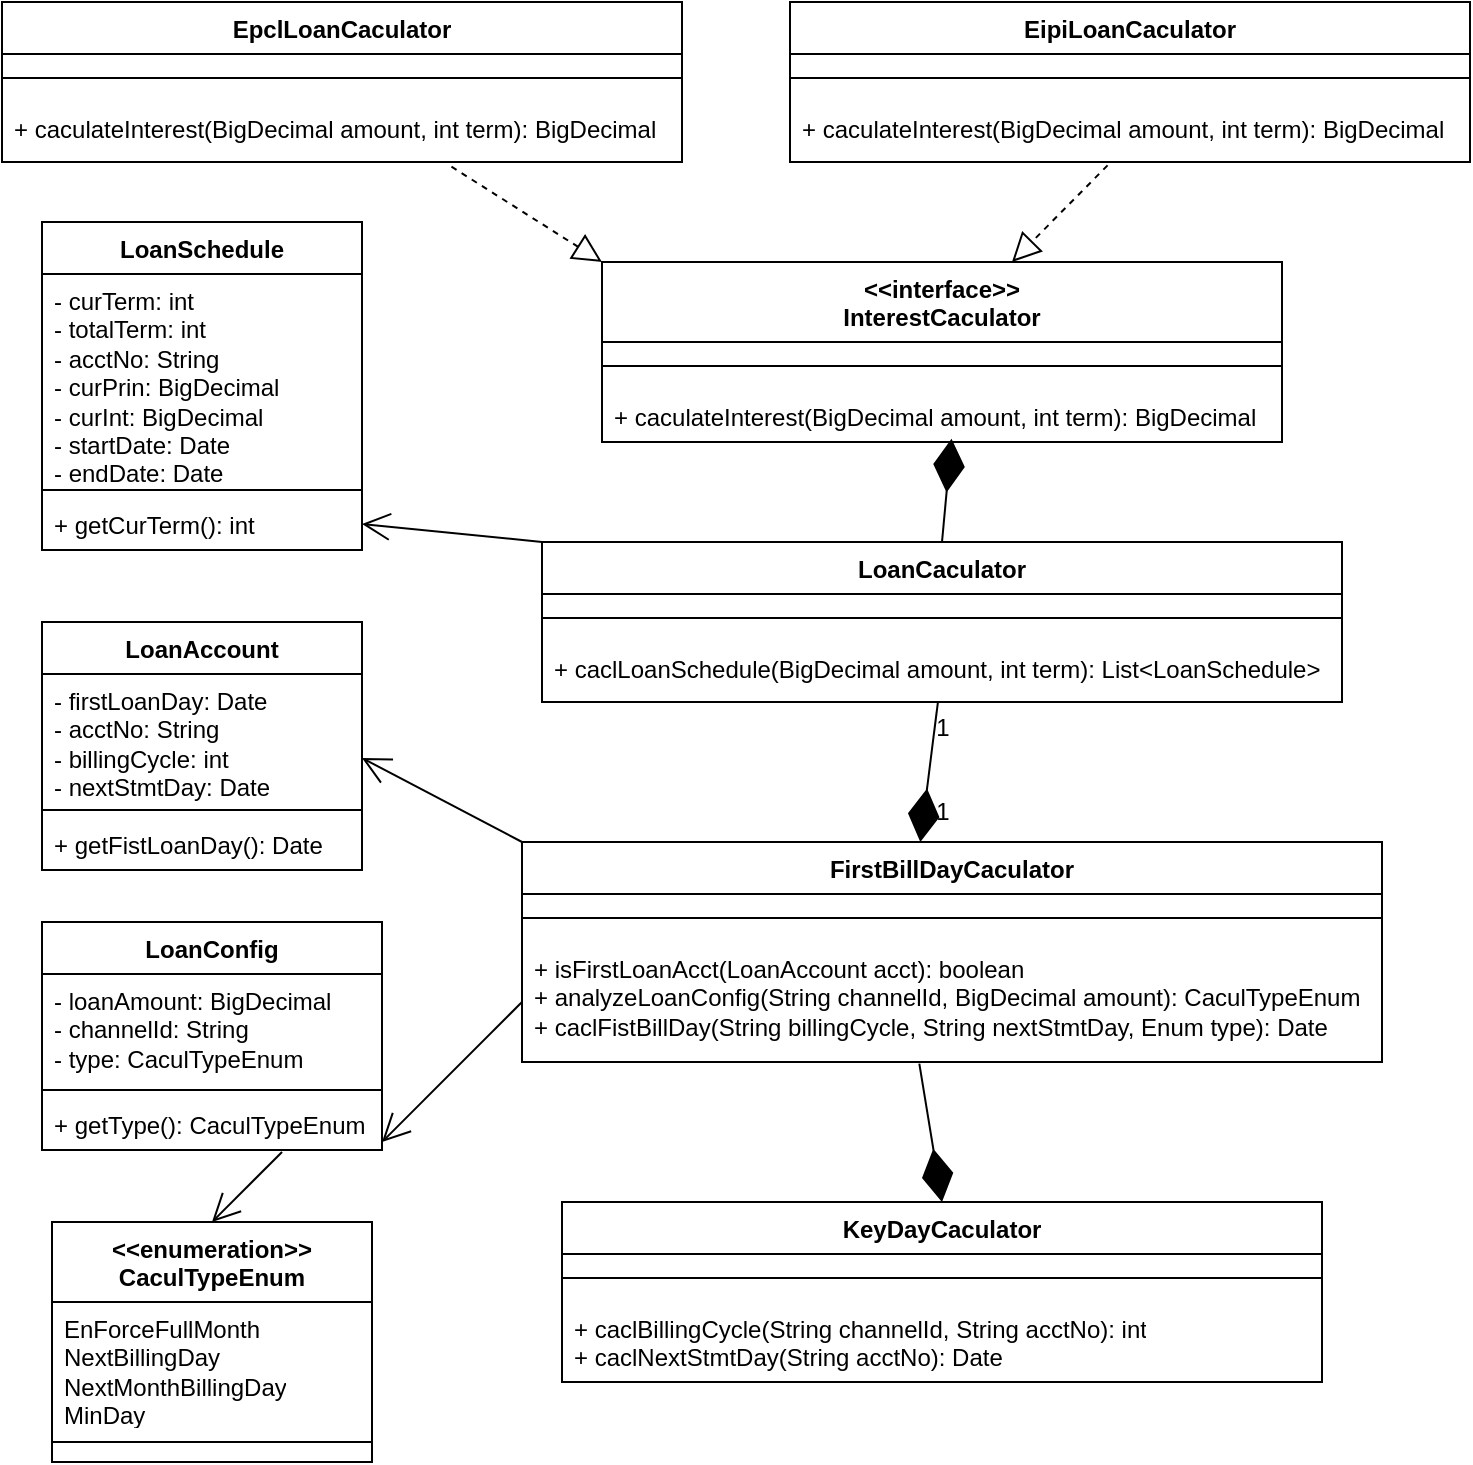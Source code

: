 <mxfile version="21.6.5" type="github">
  <diagram name="第 1 页" id="soLcNJ_fGtEE-Y68aGSs">
    <mxGraphModel dx="1166" dy="775" grid="1" gridSize="10" guides="1" tooltips="1" connect="1" arrows="1" fold="1" page="1" pageScale="1" pageWidth="827" pageHeight="1169" math="0" shadow="0">
      <root>
        <mxCell id="0" />
        <mxCell id="1" parent="0" />
        <mxCell id="ZiqQ36OBosInyVJzoxoW-1" value="LoanCaculator" style="swimlane;fontStyle=1;align=center;verticalAlign=top;childLayout=stackLayout;horizontal=1;startSize=26;horizontalStack=0;resizeParent=1;resizeParentMax=0;resizeLast=0;collapsible=1;marginBottom=0;whiteSpace=wrap;html=1;" vertex="1" parent="1">
          <mxGeometry x="290" y="410" width="400" height="80" as="geometry" />
        </mxCell>
        <mxCell id="ZiqQ36OBosInyVJzoxoW-3" value="" style="line;strokeWidth=1;fillColor=none;align=left;verticalAlign=middle;spacingTop=-1;spacingLeft=3;spacingRight=3;rotatable=0;labelPosition=right;points=[];portConstraint=eastwest;strokeColor=inherit;" vertex="1" parent="ZiqQ36OBosInyVJzoxoW-1">
          <mxGeometry y="26" width="400" height="24" as="geometry" />
        </mxCell>
        <mxCell id="ZiqQ36OBosInyVJzoxoW-4" value="+ caclLoanSchedule(BigDecimal amount, int term): List&amp;lt;LoanSchedule&amp;gt;" style="text;strokeColor=none;fillColor=none;align=left;verticalAlign=top;spacingLeft=4;spacingRight=4;overflow=hidden;rotatable=0;points=[[0,0.5],[1,0.5]];portConstraint=eastwest;whiteSpace=wrap;html=1;" vertex="1" parent="ZiqQ36OBosInyVJzoxoW-1">
          <mxGeometry y="50" width="400" height="30" as="geometry" />
        </mxCell>
        <mxCell id="ZiqQ36OBosInyVJzoxoW-13" value="LoanSchedule" style="swimlane;fontStyle=1;align=center;verticalAlign=top;childLayout=stackLayout;horizontal=1;startSize=26;horizontalStack=0;resizeParent=1;resizeParentMax=0;resizeLast=0;collapsible=1;marginBottom=0;whiteSpace=wrap;html=1;" vertex="1" parent="1">
          <mxGeometry x="40" y="250" width="160" height="164" as="geometry" />
        </mxCell>
        <mxCell id="ZiqQ36OBosInyVJzoxoW-14" value="- curTerm: int&lt;br&gt;- totalTerm: int&lt;br&gt;- acctNo: String&lt;br&gt;- curPrin: BigDecimal&lt;br&gt;- curInt: BigDecimal&lt;br&gt;- startDate: Date&lt;br&gt;- endDate: Date" style="text;strokeColor=none;fillColor=none;align=left;verticalAlign=top;spacingLeft=4;spacingRight=4;overflow=hidden;rotatable=0;points=[[0,0.5],[1,0.5]];portConstraint=eastwest;whiteSpace=wrap;html=1;" vertex="1" parent="ZiqQ36OBosInyVJzoxoW-13">
          <mxGeometry y="26" width="160" height="104" as="geometry" />
        </mxCell>
        <mxCell id="ZiqQ36OBosInyVJzoxoW-15" value="" style="line;strokeWidth=1;fillColor=none;align=left;verticalAlign=middle;spacingTop=-1;spacingLeft=3;spacingRight=3;rotatable=0;labelPosition=right;points=[];portConstraint=eastwest;strokeColor=inherit;" vertex="1" parent="ZiqQ36OBosInyVJzoxoW-13">
          <mxGeometry y="130" width="160" height="8" as="geometry" />
        </mxCell>
        <mxCell id="ZiqQ36OBosInyVJzoxoW-16" value="+ getCurTerm(): int&amp;nbsp;" style="text;strokeColor=none;fillColor=none;align=left;verticalAlign=top;spacingLeft=4;spacingRight=4;overflow=hidden;rotatable=0;points=[[0,0.5],[1,0.5]];portConstraint=eastwest;whiteSpace=wrap;html=1;" vertex="1" parent="ZiqQ36OBosInyVJzoxoW-13">
          <mxGeometry y="138" width="160" height="26" as="geometry" />
        </mxCell>
        <mxCell id="ZiqQ36OBosInyVJzoxoW-18" value="" style="endArrow=open;endFill=1;endSize=12;html=1;rounded=0;exitX=0;exitY=0;exitDx=0;exitDy=0;entryX=1;entryY=0.5;entryDx=0;entryDy=0;" edge="1" parent="1" source="ZiqQ36OBosInyVJzoxoW-1" target="ZiqQ36OBosInyVJzoxoW-16">
          <mxGeometry width="160" relative="1" as="geometry">
            <mxPoint x="386" y="559" as="sourcePoint" />
            <mxPoint x="421" y="600" as="targetPoint" />
          </mxGeometry>
        </mxCell>
        <mxCell id="ZiqQ36OBosInyVJzoxoW-22" value="" style="endArrow=diamondThin;endFill=1;endSize=24;html=1;rounded=0;exitX=0.495;exitY=0.989;exitDx=0;exitDy=0;exitPerimeter=0;" edge="1" parent="1" source="ZiqQ36OBosInyVJzoxoW-4">
          <mxGeometry width="160" relative="1" as="geometry">
            <mxPoint x="594" y="620" as="sourcePoint" />
            <mxPoint x="479.166" y="560" as="targetPoint" />
          </mxGeometry>
        </mxCell>
        <mxCell id="ZiqQ36OBosInyVJzoxoW-23" value="1" style="text;html=1;align=center;verticalAlign=middle;resizable=0;points=[];autosize=1;strokeColor=none;fillColor=none;" vertex="1" parent="1">
          <mxGeometry x="475" y="488" width="30" height="30" as="geometry" />
        </mxCell>
        <mxCell id="ZiqQ36OBosInyVJzoxoW-24" value="1" style="text;html=1;align=center;verticalAlign=middle;resizable=0;points=[];autosize=1;strokeColor=none;fillColor=none;" vertex="1" parent="1">
          <mxGeometry x="475" y="530" width="30" height="30" as="geometry" />
        </mxCell>
        <mxCell id="ZiqQ36OBosInyVJzoxoW-25" value="KeyDayCaculator" style="swimlane;fontStyle=1;align=center;verticalAlign=top;childLayout=stackLayout;horizontal=1;startSize=26;horizontalStack=0;resizeParent=1;resizeParentMax=0;resizeLast=0;collapsible=1;marginBottom=0;whiteSpace=wrap;html=1;" vertex="1" parent="1">
          <mxGeometry x="300" y="740" width="380" height="90" as="geometry" />
        </mxCell>
        <mxCell id="ZiqQ36OBosInyVJzoxoW-26" value="" style="line;strokeWidth=1;fillColor=none;align=left;verticalAlign=middle;spacingTop=-1;spacingLeft=3;spacingRight=3;rotatable=0;labelPosition=right;points=[];portConstraint=eastwest;strokeColor=inherit;" vertex="1" parent="ZiqQ36OBosInyVJzoxoW-25">
          <mxGeometry y="26" width="380" height="24" as="geometry" />
        </mxCell>
        <mxCell id="ZiqQ36OBosInyVJzoxoW-27" value="+ caclBillingCycle(String channelId, String acctNo): int&lt;br&gt;+ caclNextStmtDay(String acctNo): Date" style="text;strokeColor=none;fillColor=none;align=left;verticalAlign=top;spacingLeft=4;spacingRight=4;overflow=hidden;rotatable=0;points=[[0,0.5],[1,0.5]];portConstraint=eastwest;whiteSpace=wrap;html=1;" vertex="1" parent="ZiqQ36OBosInyVJzoxoW-25">
          <mxGeometry y="50" width="380" height="40" as="geometry" />
        </mxCell>
        <mxCell id="ZiqQ36OBosInyVJzoxoW-28" value="FirstBillDayCaculator" style="swimlane;fontStyle=1;align=center;verticalAlign=top;childLayout=stackLayout;horizontal=1;startSize=26;horizontalStack=0;resizeParent=1;resizeParentMax=0;resizeLast=0;collapsible=1;marginBottom=0;whiteSpace=wrap;html=1;" vertex="1" parent="1">
          <mxGeometry x="280" y="560" width="430" height="110" as="geometry" />
        </mxCell>
        <mxCell id="ZiqQ36OBosInyVJzoxoW-29" value="" style="line;strokeWidth=1;fillColor=none;align=left;verticalAlign=middle;spacingTop=-1;spacingLeft=3;spacingRight=3;rotatable=0;labelPosition=right;points=[];portConstraint=eastwest;strokeColor=inherit;" vertex="1" parent="ZiqQ36OBosInyVJzoxoW-28">
          <mxGeometry y="26" width="430" height="24" as="geometry" />
        </mxCell>
        <mxCell id="ZiqQ36OBosInyVJzoxoW-30" value="+ isFirstLoanAcct(LoanAccount acct): boolean&lt;br&gt;+ analyzeLoanConfig(String channelId, BigDecimal amount): CaculTypeEnum&lt;br&gt;+ caclFistBillDay(String billingCycle, String nextStmtDay, Enum type): Date" style="text;strokeColor=none;fillColor=none;align=left;verticalAlign=top;spacingLeft=4;spacingRight=4;overflow=hidden;rotatable=0;points=[[0,0.5],[1,0.5]];portConstraint=eastwest;whiteSpace=wrap;html=1;" vertex="1" parent="ZiqQ36OBosInyVJzoxoW-28">
          <mxGeometry y="50" width="430" height="60" as="geometry" />
        </mxCell>
        <mxCell id="ZiqQ36OBosInyVJzoxoW-31" value="LoanConfig" style="swimlane;fontStyle=1;align=center;verticalAlign=top;childLayout=stackLayout;horizontal=1;startSize=26;horizontalStack=0;resizeParent=1;resizeParentMax=0;resizeLast=0;collapsible=1;marginBottom=0;whiteSpace=wrap;html=1;" vertex="1" parent="1">
          <mxGeometry x="40" y="600" width="170" height="114" as="geometry" />
        </mxCell>
        <mxCell id="ZiqQ36OBosInyVJzoxoW-32" value="- loanAmount: BigDecimal&lt;br&gt;- channelId: String&lt;br&gt;- type: CaculTypeEnum" style="text;strokeColor=none;fillColor=none;align=left;verticalAlign=top;spacingLeft=4;spacingRight=4;overflow=hidden;rotatable=0;points=[[0,0.5],[1,0.5]];portConstraint=eastwest;whiteSpace=wrap;html=1;" vertex="1" parent="ZiqQ36OBosInyVJzoxoW-31">
          <mxGeometry y="26" width="170" height="54" as="geometry" />
        </mxCell>
        <mxCell id="ZiqQ36OBosInyVJzoxoW-33" value="" style="line;strokeWidth=1;fillColor=none;align=left;verticalAlign=middle;spacingTop=-1;spacingLeft=3;spacingRight=3;rotatable=0;labelPosition=right;points=[];portConstraint=eastwest;strokeColor=inherit;" vertex="1" parent="ZiqQ36OBosInyVJzoxoW-31">
          <mxGeometry y="80" width="170" height="8" as="geometry" />
        </mxCell>
        <mxCell id="ZiqQ36OBosInyVJzoxoW-34" value="+ getType(): CaculTypeEnum" style="text;strokeColor=none;fillColor=none;align=left;verticalAlign=top;spacingLeft=4;spacingRight=4;overflow=hidden;rotatable=0;points=[[0,0.5],[1,0.5]];portConstraint=eastwest;whiteSpace=wrap;html=1;" vertex="1" parent="ZiqQ36OBosInyVJzoxoW-31">
          <mxGeometry y="88" width="170" height="26" as="geometry" />
        </mxCell>
        <mxCell id="ZiqQ36OBosInyVJzoxoW-35" value="LoanAccount" style="swimlane;fontStyle=1;align=center;verticalAlign=top;childLayout=stackLayout;horizontal=1;startSize=26;horizontalStack=0;resizeParent=1;resizeParentMax=0;resizeLast=0;collapsible=1;marginBottom=0;whiteSpace=wrap;html=1;" vertex="1" parent="1">
          <mxGeometry x="40" y="450" width="160" height="124" as="geometry" />
        </mxCell>
        <mxCell id="ZiqQ36OBosInyVJzoxoW-36" value="- firstLoanDay: Date&lt;br&gt;- acctNo: String&lt;br&gt;- billingCycle: int&lt;br&gt;- nextStmtDay: Date" style="text;strokeColor=none;fillColor=none;align=left;verticalAlign=top;spacingLeft=4;spacingRight=4;overflow=hidden;rotatable=0;points=[[0,0.5],[1,0.5]];portConstraint=eastwest;whiteSpace=wrap;html=1;" vertex="1" parent="ZiqQ36OBosInyVJzoxoW-35">
          <mxGeometry y="26" width="160" height="64" as="geometry" />
        </mxCell>
        <mxCell id="ZiqQ36OBosInyVJzoxoW-37" value="" style="line;strokeWidth=1;fillColor=none;align=left;verticalAlign=middle;spacingTop=-1;spacingLeft=3;spacingRight=3;rotatable=0;labelPosition=right;points=[];portConstraint=eastwest;strokeColor=inherit;" vertex="1" parent="ZiqQ36OBosInyVJzoxoW-35">
          <mxGeometry y="90" width="160" height="8" as="geometry" />
        </mxCell>
        <mxCell id="ZiqQ36OBosInyVJzoxoW-38" value="+ getFistLoanDay(): Date" style="text;strokeColor=none;fillColor=none;align=left;verticalAlign=top;spacingLeft=4;spacingRight=4;overflow=hidden;rotatable=0;points=[[0,0.5],[1,0.5]];portConstraint=eastwest;whiteSpace=wrap;html=1;" vertex="1" parent="ZiqQ36OBosInyVJzoxoW-35">
          <mxGeometry y="98" width="160" height="26" as="geometry" />
        </mxCell>
        <mxCell id="ZiqQ36OBosInyVJzoxoW-39" value="&lt;b style=&quot;border-color: var(--border-color);&quot;&gt;&amp;lt;&amp;lt;enumeration&amp;gt;&amp;gt;&lt;br style=&quot;border-color: var(--border-color);&quot;&gt;CaculTypeEnum&lt;br&gt;&lt;/b&gt;" style="swimlane;fontStyle=1;align=center;verticalAlign=top;childLayout=stackLayout;horizontal=1;startSize=40;horizontalStack=0;resizeParent=1;resizeParentMax=0;resizeLast=0;collapsible=1;marginBottom=0;whiteSpace=wrap;html=1;" vertex="1" parent="1">
          <mxGeometry x="45" y="750" width="160" height="120" as="geometry" />
        </mxCell>
        <mxCell id="ZiqQ36OBosInyVJzoxoW-40" value="EnForceFullMonth&lt;br&gt;NextBillingDay&lt;br&gt;NextMonthBillingDay&lt;br&gt;MinDay" style="text;strokeColor=none;fillColor=none;align=left;verticalAlign=top;spacingLeft=4;spacingRight=4;overflow=hidden;rotatable=0;points=[[0,0.5],[1,0.5]];portConstraint=eastwest;whiteSpace=wrap;html=1;" vertex="1" parent="ZiqQ36OBosInyVJzoxoW-39">
          <mxGeometry y="40" width="160" height="60" as="geometry" />
        </mxCell>
        <mxCell id="ZiqQ36OBosInyVJzoxoW-41" value="" style="line;strokeWidth=1;fillColor=none;align=left;verticalAlign=middle;spacingTop=-1;spacingLeft=3;spacingRight=3;rotatable=0;labelPosition=right;points=[];portConstraint=eastwest;strokeColor=inherit;" vertex="1" parent="ZiqQ36OBosInyVJzoxoW-39">
          <mxGeometry y="100" width="160" height="20" as="geometry" />
        </mxCell>
        <mxCell id="ZiqQ36OBosInyVJzoxoW-42" value="&amp;lt;&amp;lt;interface&amp;gt;&amp;gt;&lt;br&gt;InterestCaculator" style="swimlane;fontStyle=1;align=center;verticalAlign=top;childLayout=stackLayout;horizontal=1;startSize=40;horizontalStack=0;resizeParent=1;resizeParentMax=0;resizeLast=0;collapsible=1;marginBottom=0;whiteSpace=wrap;html=1;" vertex="1" parent="1">
          <mxGeometry x="320" y="270" width="340" height="90" as="geometry" />
        </mxCell>
        <mxCell id="ZiqQ36OBosInyVJzoxoW-43" value="" style="line;strokeWidth=1;fillColor=none;align=left;verticalAlign=middle;spacingTop=-1;spacingLeft=3;spacingRight=3;rotatable=0;labelPosition=right;points=[];portConstraint=eastwest;strokeColor=inherit;" vertex="1" parent="ZiqQ36OBosInyVJzoxoW-42">
          <mxGeometry y="40" width="340" height="24" as="geometry" />
        </mxCell>
        <mxCell id="ZiqQ36OBosInyVJzoxoW-44" value="+ caculateInterest(BigDecimal amount, int term): BigDecimal" style="text;strokeColor=none;fillColor=none;align=left;verticalAlign=top;spacingLeft=4;spacingRight=4;overflow=hidden;rotatable=0;points=[[0,0.5],[1,0.5]];portConstraint=eastwest;whiteSpace=wrap;html=1;" vertex="1" parent="ZiqQ36OBosInyVJzoxoW-42">
          <mxGeometry y="64" width="340" height="26" as="geometry" />
        </mxCell>
        <mxCell id="ZiqQ36OBosInyVJzoxoW-45" value="" style="endArrow=diamondThin;endFill=1;endSize=24;html=1;rounded=0;entryX=0.514;entryY=0.936;entryDx=0;entryDy=0;exitX=0.5;exitY=0;exitDx=0;exitDy=0;entryPerimeter=0;" edge="1" parent="1" source="ZiqQ36OBosInyVJzoxoW-1" target="ZiqQ36OBosInyVJzoxoW-44">
          <mxGeometry width="160" relative="1" as="geometry">
            <mxPoint x="436" y="495" as="sourcePoint" />
            <mxPoint x="218.6" y="580" as="targetPoint" />
          </mxGeometry>
        </mxCell>
        <mxCell id="ZiqQ36OBosInyVJzoxoW-46" value="" style="endArrow=block;dashed=1;endFill=0;endSize=12;html=1;rounded=0;exitX=0.661;exitY=1.078;exitDx=0;exitDy=0;exitPerimeter=0;entryX=0;entryY=0;entryDx=0;entryDy=0;" edge="1" parent="1" source="ZiqQ36OBosInyVJzoxoW-50" target="ZiqQ36OBosInyVJzoxoW-42">
          <mxGeometry width="160" relative="1" as="geometry">
            <mxPoint x="165" y="320" as="sourcePoint" />
            <mxPoint x="230" y="230" as="targetPoint" />
          </mxGeometry>
        </mxCell>
        <mxCell id="ZiqQ36OBosInyVJzoxoW-48" value="EpclLoanCaculator" style="swimlane;fontStyle=1;align=center;verticalAlign=top;childLayout=stackLayout;horizontal=1;startSize=26;horizontalStack=0;resizeParent=1;resizeParentMax=0;resizeLast=0;collapsible=1;marginBottom=0;whiteSpace=wrap;html=1;" vertex="1" parent="1">
          <mxGeometry x="20" y="140" width="340" height="80" as="geometry" />
        </mxCell>
        <mxCell id="ZiqQ36OBosInyVJzoxoW-49" value="" style="line;strokeWidth=1;fillColor=none;align=left;verticalAlign=middle;spacingTop=-1;spacingLeft=3;spacingRight=3;rotatable=0;labelPosition=right;points=[];portConstraint=eastwest;strokeColor=inherit;" vertex="1" parent="ZiqQ36OBosInyVJzoxoW-48">
          <mxGeometry y="26" width="340" height="24" as="geometry" />
        </mxCell>
        <mxCell id="ZiqQ36OBosInyVJzoxoW-50" value="+ caculateInterest(BigDecimal amount, int term): BigDecimal" style="text;strokeColor=none;fillColor=none;align=left;verticalAlign=top;spacingLeft=4;spacingRight=4;overflow=hidden;rotatable=0;points=[[0,0.5],[1,0.5]];portConstraint=eastwest;whiteSpace=wrap;html=1;" vertex="1" parent="ZiqQ36OBosInyVJzoxoW-48">
          <mxGeometry y="50" width="340" height="30" as="geometry" />
        </mxCell>
        <mxCell id="ZiqQ36OBosInyVJzoxoW-51" value="EipiLoanCaculator" style="swimlane;fontStyle=1;align=center;verticalAlign=top;childLayout=stackLayout;horizontal=1;startSize=26;horizontalStack=0;resizeParent=1;resizeParentMax=0;resizeLast=0;collapsible=1;marginBottom=0;whiteSpace=wrap;html=1;" vertex="1" parent="1">
          <mxGeometry x="414" y="140" width="340" height="80" as="geometry" />
        </mxCell>
        <mxCell id="ZiqQ36OBosInyVJzoxoW-52" value="" style="line;strokeWidth=1;fillColor=none;align=left;verticalAlign=middle;spacingTop=-1;spacingLeft=3;spacingRight=3;rotatable=0;labelPosition=right;points=[];portConstraint=eastwest;strokeColor=inherit;" vertex="1" parent="ZiqQ36OBosInyVJzoxoW-51">
          <mxGeometry y="26" width="340" height="24" as="geometry" />
        </mxCell>
        <mxCell id="ZiqQ36OBosInyVJzoxoW-53" value="+ caculateInterest(BigDecimal amount, int term): BigDecimal" style="text;strokeColor=none;fillColor=none;align=left;verticalAlign=top;spacingLeft=4;spacingRight=4;overflow=hidden;rotatable=0;points=[[0,0.5],[1,0.5]];portConstraint=eastwest;whiteSpace=wrap;html=1;" vertex="1" parent="ZiqQ36OBosInyVJzoxoW-51">
          <mxGeometry y="50" width="340" height="30" as="geometry" />
        </mxCell>
        <mxCell id="ZiqQ36OBosInyVJzoxoW-54" value="" style="endArrow=block;dashed=1;endFill=0;endSize=12;html=1;rounded=0;exitX=0.467;exitY=1.056;exitDx=0;exitDy=0;exitPerimeter=0;entryX=0;entryY=0;entryDx=0;entryDy=0;" edge="1" parent="1" source="ZiqQ36OBosInyVJzoxoW-53">
          <mxGeometry width="160" relative="1" as="geometry">
            <mxPoint x="450" y="222" as="sourcePoint" />
            <mxPoint x="525" y="270" as="targetPoint" />
          </mxGeometry>
        </mxCell>
        <mxCell id="ZiqQ36OBosInyVJzoxoW-55" value="" style="endArrow=diamondThin;endFill=1;endSize=24;html=1;rounded=0;entryX=0.5;entryY=0;entryDx=0;entryDy=0;exitX=0.462;exitY=1.013;exitDx=0;exitDy=0;exitPerimeter=0;" edge="1" parent="1" source="ZiqQ36OBosInyVJzoxoW-30" target="ZiqQ36OBosInyVJzoxoW-25">
          <mxGeometry width="160" relative="1" as="geometry">
            <mxPoint x="590" y="740" as="sourcePoint" />
            <mxPoint x="595" y="688" as="targetPoint" />
          </mxGeometry>
        </mxCell>
        <mxCell id="ZiqQ36OBosInyVJzoxoW-56" value="" style="endArrow=open;endFill=1;endSize=12;html=1;rounded=0;exitX=0;exitY=0;exitDx=0;exitDy=0;entryX=1;entryY=0.5;entryDx=0;entryDy=0;" edge="1" parent="1" source="ZiqQ36OBosInyVJzoxoW-28">
          <mxGeometry width="160" relative="1" as="geometry">
            <mxPoint x="290" y="527" as="sourcePoint" />
            <mxPoint x="200" y="518" as="targetPoint" />
          </mxGeometry>
        </mxCell>
        <mxCell id="ZiqQ36OBosInyVJzoxoW-57" value="" style="endArrow=open;endFill=1;endSize=12;html=1;rounded=0;exitX=0;exitY=0.5;exitDx=0;exitDy=0;" edge="1" parent="1" source="ZiqQ36OBosInyVJzoxoW-30">
          <mxGeometry width="160" relative="1" as="geometry">
            <mxPoint x="300" y="702" as="sourcePoint" />
            <mxPoint x="210" y="710" as="targetPoint" />
          </mxGeometry>
        </mxCell>
        <mxCell id="ZiqQ36OBosInyVJzoxoW-58" value="" style="endArrow=open;endFill=1;endSize=12;html=1;rounded=0;exitX=0.706;exitY=1.038;exitDx=0;exitDy=0;exitPerimeter=0;entryX=0.5;entryY=0;entryDx=0;entryDy=0;" edge="1" parent="1" source="ZiqQ36OBosInyVJzoxoW-34" target="ZiqQ36OBosInyVJzoxoW-39">
          <mxGeometry width="160" relative="1" as="geometry">
            <mxPoint x="270" y="730" as="sourcePoint" />
            <mxPoint x="200" y="800" as="targetPoint" />
          </mxGeometry>
        </mxCell>
      </root>
    </mxGraphModel>
  </diagram>
</mxfile>
